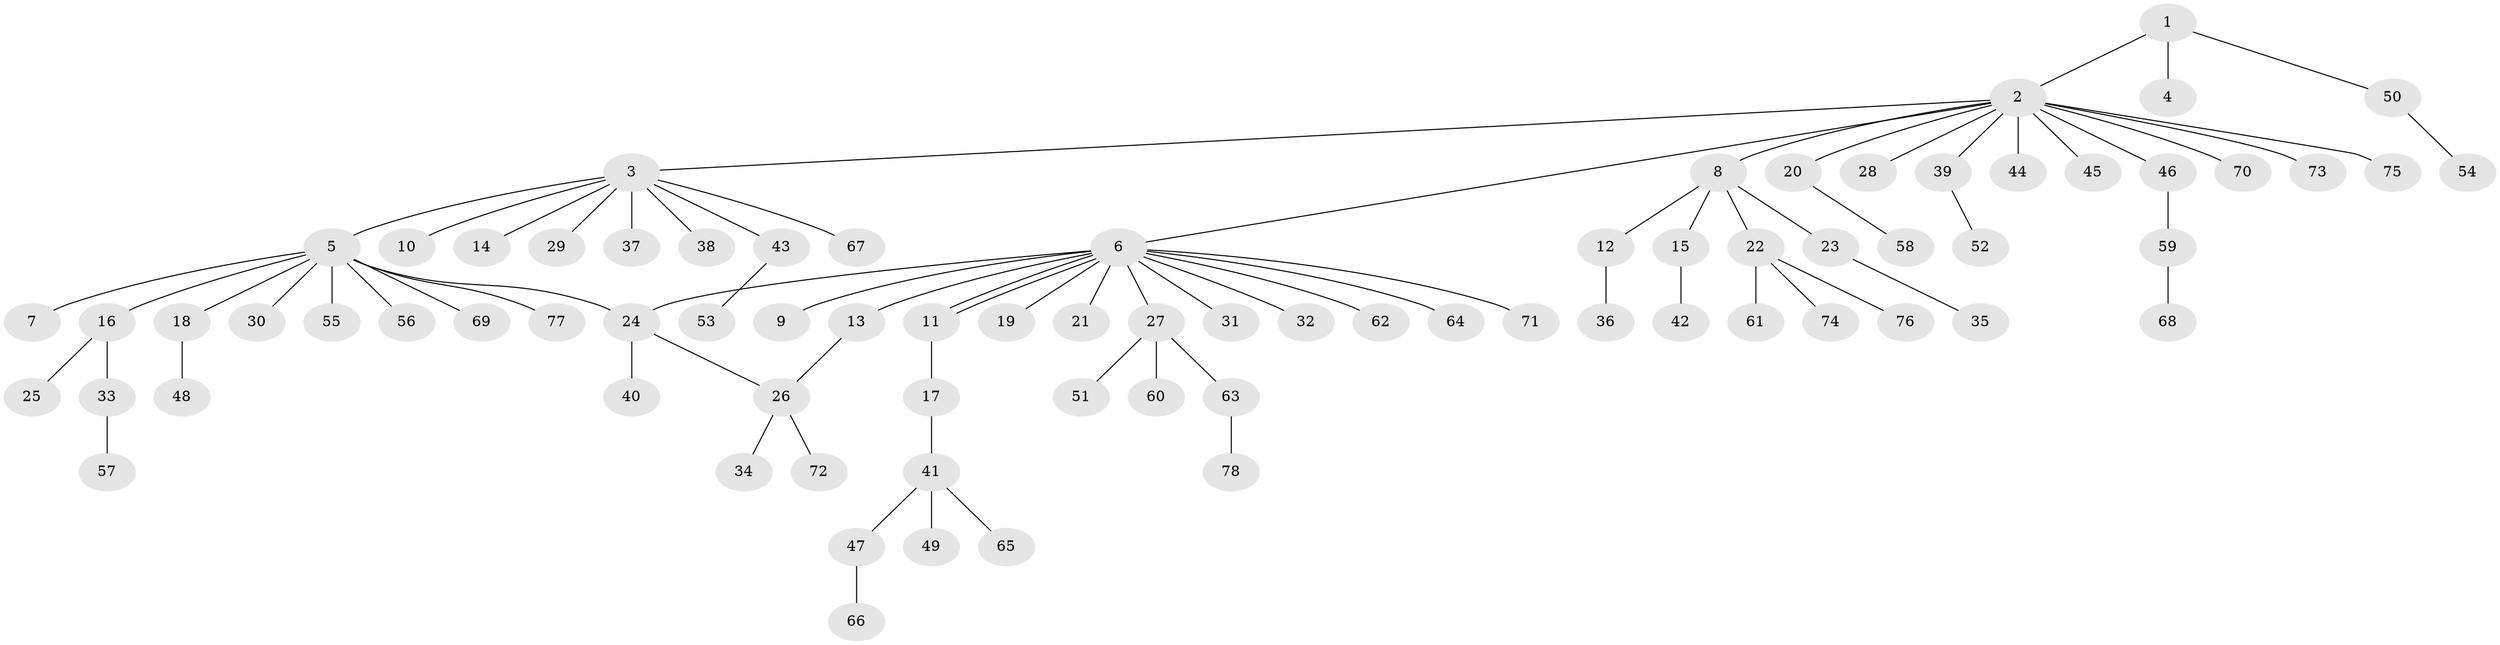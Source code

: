// coarse degree distribution, {2: 0.03508771929824561, 12: 0.017543859649122806, 17: 0.017543859649122806, 13: 0.017543859649122806, 1: 0.7719298245614035, 5: 0.017543859649122806, 3: 0.08771929824561403, 4: 0.03508771929824561}
// Generated by graph-tools (version 1.1) at 2025/51/02/27/25 19:51:56]
// undirected, 78 vertices, 80 edges
graph export_dot {
graph [start="1"]
  node [color=gray90,style=filled];
  1;
  2;
  3;
  4;
  5;
  6;
  7;
  8;
  9;
  10;
  11;
  12;
  13;
  14;
  15;
  16;
  17;
  18;
  19;
  20;
  21;
  22;
  23;
  24;
  25;
  26;
  27;
  28;
  29;
  30;
  31;
  32;
  33;
  34;
  35;
  36;
  37;
  38;
  39;
  40;
  41;
  42;
  43;
  44;
  45;
  46;
  47;
  48;
  49;
  50;
  51;
  52;
  53;
  54;
  55;
  56;
  57;
  58;
  59;
  60;
  61;
  62;
  63;
  64;
  65;
  66;
  67;
  68;
  69;
  70;
  71;
  72;
  73;
  74;
  75;
  76;
  77;
  78;
  1 -- 2;
  1 -- 4;
  1 -- 50;
  2 -- 3;
  2 -- 6;
  2 -- 8;
  2 -- 20;
  2 -- 28;
  2 -- 39;
  2 -- 44;
  2 -- 45;
  2 -- 46;
  2 -- 70;
  2 -- 73;
  2 -- 75;
  3 -- 5;
  3 -- 10;
  3 -- 14;
  3 -- 29;
  3 -- 37;
  3 -- 38;
  3 -- 43;
  3 -- 67;
  5 -- 7;
  5 -- 16;
  5 -- 18;
  5 -- 24;
  5 -- 30;
  5 -- 55;
  5 -- 56;
  5 -- 69;
  5 -- 77;
  6 -- 9;
  6 -- 11;
  6 -- 11;
  6 -- 13;
  6 -- 19;
  6 -- 21;
  6 -- 24;
  6 -- 27;
  6 -- 31;
  6 -- 32;
  6 -- 62;
  6 -- 64;
  6 -- 71;
  8 -- 12;
  8 -- 15;
  8 -- 22;
  8 -- 23;
  11 -- 17;
  12 -- 36;
  13 -- 26;
  15 -- 42;
  16 -- 25;
  16 -- 33;
  17 -- 41;
  18 -- 48;
  20 -- 58;
  22 -- 61;
  22 -- 74;
  22 -- 76;
  23 -- 35;
  24 -- 26;
  24 -- 40;
  26 -- 34;
  26 -- 72;
  27 -- 51;
  27 -- 60;
  27 -- 63;
  33 -- 57;
  39 -- 52;
  41 -- 47;
  41 -- 49;
  41 -- 65;
  43 -- 53;
  46 -- 59;
  47 -- 66;
  50 -- 54;
  59 -- 68;
  63 -- 78;
}
